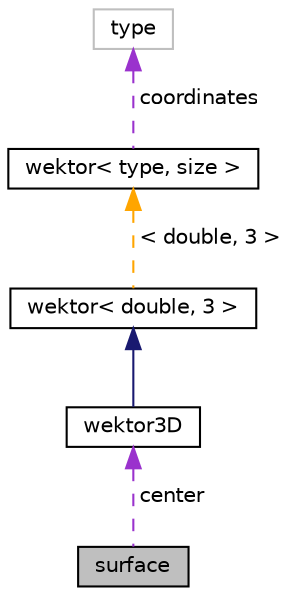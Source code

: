 digraph "surface"
{
  edge [fontname="Helvetica",fontsize="10",labelfontname="Helvetica",labelfontsize="10"];
  node [fontname="Helvetica",fontsize="10",shape=record];
  Node6 [label="surface",height=0.2,width=0.4,color="black", fillcolor="grey75", style="filled", fontcolor="black"];
  Node7 -> Node6 [dir="back",color="darkorchid3",fontsize="10",style="dashed",label=" center" ,fontname="Helvetica"];
  Node7 [label="wektor3D",height=0.2,width=0.4,color="black", fillcolor="white", style="filled",URL="$classwektor3_d.html",tooltip="Modeluje pojęcie wektorów w 3 wymiarach. "];
  Node8 -> Node7 [dir="back",color="midnightblue",fontsize="10",style="solid",fontname="Helvetica"];
  Node8 [label="wektor\< double, 3 \>",height=0.2,width=0.4,color="black", fillcolor="white", style="filled",URL="$classwektor.html"];
  Node9 -> Node8 [dir="back",color="orange",fontsize="10",style="dashed",label=" \< double, 3 \>" ,fontname="Helvetica"];
  Node9 [label="wektor\< type, size \>",height=0.2,width=0.4,color="black", fillcolor="white", style="filled",URL="$classwektor.html",tooltip="Modeluje pojęcie wektora. "];
  Node10 -> Node9 [dir="back",color="darkorchid3",fontsize="10",style="dashed",label=" coordinates" ,fontname="Helvetica"];
  Node10 [label="type",height=0.2,width=0.4,color="grey75", fillcolor="white", style="filled"];
}
